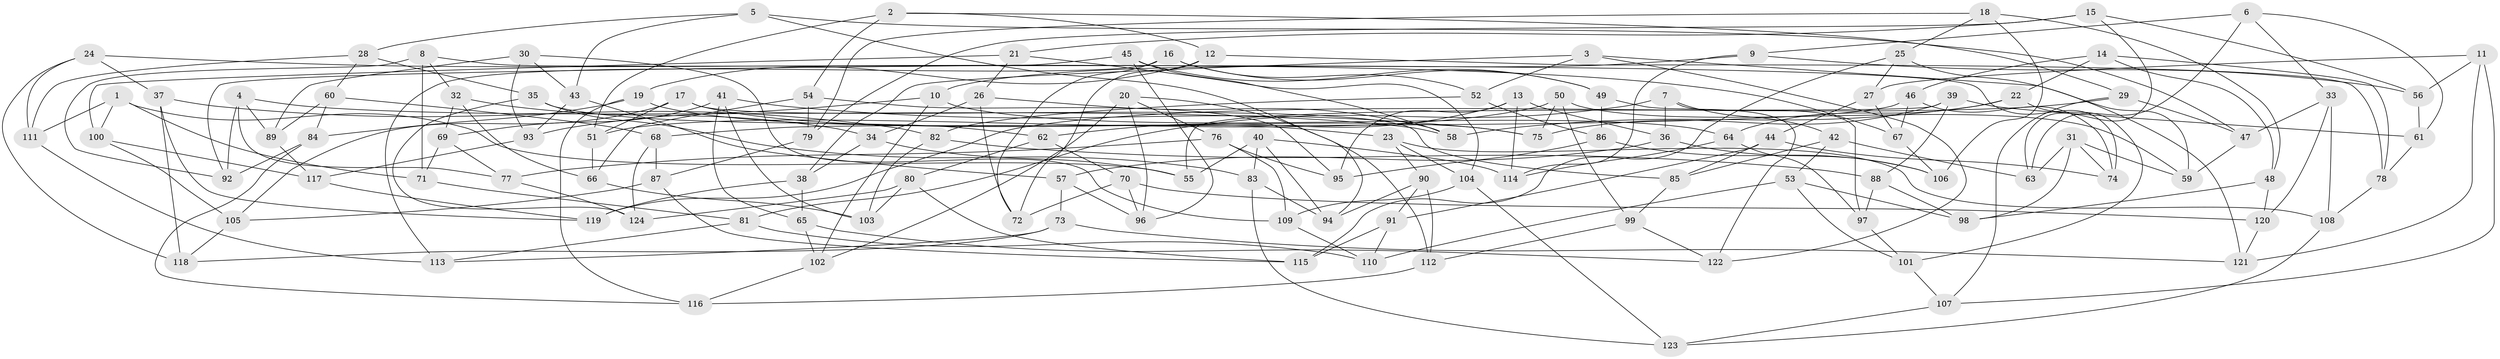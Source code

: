 // Generated by graph-tools (version 1.1) at 2025/57/03/09/25 04:57:28]
// undirected, 124 vertices, 248 edges
graph export_dot {
graph [start="1"]
  node [color=gray90,style=filled];
  1;
  2;
  3;
  4;
  5;
  6;
  7;
  8;
  9;
  10;
  11;
  12;
  13;
  14;
  15;
  16;
  17;
  18;
  19;
  20;
  21;
  22;
  23;
  24;
  25;
  26;
  27;
  28;
  29;
  30;
  31;
  32;
  33;
  34;
  35;
  36;
  37;
  38;
  39;
  40;
  41;
  42;
  43;
  44;
  45;
  46;
  47;
  48;
  49;
  50;
  51;
  52;
  53;
  54;
  55;
  56;
  57;
  58;
  59;
  60;
  61;
  62;
  63;
  64;
  65;
  66;
  67;
  68;
  69;
  70;
  71;
  72;
  73;
  74;
  75;
  76;
  77;
  78;
  79;
  80;
  81;
  82;
  83;
  84;
  85;
  86;
  87;
  88;
  89;
  90;
  91;
  92;
  93;
  94;
  95;
  96;
  97;
  98;
  99;
  100;
  101;
  102;
  103;
  104;
  105;
  106;
  107;
  108;
  109;
  110;
  111;
  112;
  113;
  114;
  115;
  116;
  117;
  118;
  119;
  120;
  121;
  122;
  123;
  124;
  1 -- 111;
  1 -- 71;
  1 -- 100;
  1 -- 55;
  2 -- 29;
  2 -- 12;
  2 -- 51;
  2 -- 54;
  3 -- 122;
  3 -- 121;
  3 -- 52;
  3 -- 38;
  4 -- 89;
  4 -- 92;
  4 -- 58;
  4 -- 77;
  5 -- 94;
  5 -- 28;
  5 -- 43;
  5 -- 47;
  6 -- 63;
  6 -- 33;
  6 -- 9;
  6 -- 61;
  7 -- 42;
  7 -- 36;
  7 -- 97;
  7 -- 81;
  8 -- 74;
  8 -- 32;
  8 -- 92;
  8 -- 71;
  9 -- 56;
  9 -- 10;
  9 -- 114;
  10 -- 102;
  10 -- 64;
  10 -- 93;
  11 -- 121;
  11 -- 107;
  11 -- 27;
  11 -- 56;
  12 -- 72;
  12 -- 19;
  12 -- 78;
  13 -- 36;
  13 -- 62;
  13 -- 95;
  13 -- 114;
  14 -- 78;
  14 -- 48;
  14 -- 22;
  14 -- 46;
  15 -- 63;
  15 -- 79;
  15 -- 56;
  15 -- 21;
  16 -- 113;
  16 -- 52;
  16 -- 72;
  16 -- 49;
  17 -- 85;
  17 -- 105;
  17 -- 51;
  17 -- 75;
  18 -- 48;
  18 -- 106;
  18 -- 25;
  18 -- 79;
  19 -- 116;
  19 -- 23;
  19 -- 84;
  20 -- 96;
  20 -- 112;
  20 -- 102;
  20 -- 76;
  21 -- 26;
  21 -- 100;
  21 -- 104;
  22 -- 101;
  22 -- 58;
  22 -- 64;
  23 -- 108;
  23 -- 104;
  23 -- 90;
  24 -- 37;
  24 -- 111;
  24 -- 118;
  24 -- 67;
  25 -- 27;
  25 -- 59;
  25 -- 115;
  26 -- 34;
  26 -- 58;
  26 -- 72;
  27 -- 44;
  27 -- 67;
  28 -- 111;
  28 -- 60;
  28 -- 35;
  29 -- 47;
  29 -- 107;
  29 -- 119;
  30 -- 43;
  30 -- 89;
  30 -- 109;
  30 -- 93;
  31 -- 74;
  31 -- 98;
  31 -- 63;
  31 -- 59;
  32 -- 34;
  32 -- 66;
  32 -- 69;
  33 -- 47;
  33 -- 120;
  33 -- 108;
  34 -- 55;
  34 -- 38;
  35 -- 62;
  35 -- 124;
  35 -- 83;
  36 -- 106;
  36 -- 57;
  37 -- 118;
  37 -- 82;
  37 -- 119;
  38 -- 119;
  38 -- 65;
  39 -- 75;
  39 -- 55;
  39 -- 61;
  39 -- 88;
  40 -- 114;
  40 -- 55;
  40 -- 83;
  40 -- 94;
  41 -- 69;
  41 -- 75;
  41 -- 103;
  41 -- 65;
  42 -- 85;
  42 -- 53;
  42 -- 63;
  43 -- 57;
  43 -- 93;
  44 -- 74;
  44 -- 91;
  44 -- 85;
  45 -- 58;
  45 -- 96;
  45 -- 49;
  45 -- 92;
  46 -- 74;
  46 -- 67;
  46 -- 68;
  47 -- 59;
  48 -- 120;
  48 -- 98;
  49 -- 86;
  49 -- 122;
  50 -- 59;
  50 -- 99;
  50 -- 75;
  50 -- 51;
  51 -- 66;
  52 -- 82;
  52 -- 86;
  53 -- 110;
  53 -- 98;
  53 -- 101;
  54 -- 66;
  54 -- 95;
  54 -- 79;
  56 -- 61;
  57 -- 73;
  57 -- 96;
  60 -- 84;
  60 -- 68;
  60 -- 89;
  61 -- 78;
  62 -- 80;
  62 -- 70;
  64 -- 97;
  64 -- 114;
  65 -- 102;
  65 -- 122;
  66 -- 103;
  67 -- 106;
  68 -- 87;
  68 -- 124;
  69 -- 71;
  69 -- 77;
  70 -- 120;
  70 -- 96;
  70 -- 72;
  71 -- 81;
  73 -- 118;
  73 -- 113;
  73 -- 121;
  76 -- 95;
  76 -- 109;
  76 -- 77;
  77 -- 124;
  78 -- 108;
  79 -- 87;
  80 -- 103;
  80 -- 124;
  80 -- 115;
  81 -- 110;
  81 -- 113;
  82 -- 103;
  82 -- 88;
  83 -- 123;
  83 -- 94;
  84 -- 116;
  84 -- 92;
  85 -- 99;
  86 -- 106;
  86 -- 95;
  87 -- 115;
  87 -- 105;
  88 -- 98;
  88 -- 97;
  89 -- 117;
  90 -- 91;
  90 -- 112;
  90 -- 94;
  91 -- 110;
  91 -- 115;
  93 -- 117;
  97 -- 101;
  99 -- 122;
  99 -- 112;
  100 -- 117;
  100 -- 105;
  101 -- 107;
  102 -- 116;
  104 -- 109;
  104 -- 123;
  105 -- 118;
  107 -- 123;
  108 -- 123;
  109 -- 110;
  111 -- 113;
  112 -- 116;
  117 -- 119;
  120 -- 121;
}

